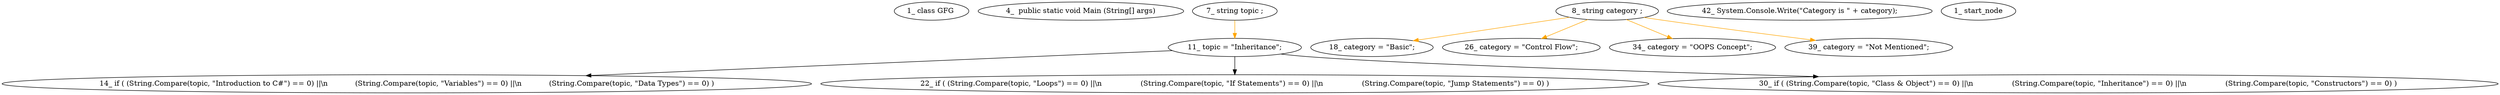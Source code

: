 digraph  {
6 [label="1_\ class\ GFG\ ", type_label=class_declaration];
9 [label="4_\ \ public\ static\ void\ Main\ \(String\[\]\ args\)", type_label=method_declaration];
21 [label="7_\ string\ topic\ ;", type_label=local_declaration];
26 [label="8_\ string\ category\ ;", type_label=local_declaration];
31 [label="11_\ topic\ =\ \"Inheritance\";", type_label=expression_statement];
36 [label="14_\ if\ \(\ \(String\.Compare\(topic,\ \"Introduction\ to\ C\#\"\)\ ==\ 0\)\ \|\|\\n\ \ \ \ \ \ \ \ \ \ \ \ \(String\.Compare\(topic,\ \"Variables\"\)\ ==\ 0\)\ \|\|\\n\ \ \ \ \ \ \ \ \ \ \ \ \(String\.Compare\(topic,\ \"Data\ Types\"\)\ ==\ 0\)\ \)", type_label=if];
76 [label="18_\ category\ =\ \"Basic\";", type_label=expression_statement];
81 [label="22_\ if\ \(\ \(String\.Compare\(topic,\ \"Loops\"\)\ ==\ 0\)\ \|\|\\n\ \ \ \ \ \ \ \ \ \ \ \ \ \ \ \ \ \(String\.Compare\(topic,\ \"If\ Statements\"\)\ ==\ 0\)\ \|\|\\n\ \ \ \ \ \ \ \ \ \ \ \ \ \ \ \ \ \(String\.Compare\(topic,\ \"Jump\ Statements\"\)\ ==\ 0\)\ \)", type_label=if];
121 [label="26_\ category\ =\ \"Control\ Flow\";", type_label=expression_statement];
126 [label="30_\ if\ \(\ \(String\.Compare\(topic,\ \"Class\ \&\ Object\"\)\ ==\ 0\)\ \|\|\\n\ \ \ \ \ \ \ \ \ \ \ \ \ \ \ \ \ \(String\.Compare\(topic,\ \"Inheritance\"\)\ ==\ 0\)\ \|\|\\n\ \ \ \ \ \ \ \ \ \ \ \ \ \ \ \ \ \(String\.Compare\(topic,\ \"Constructors\"\)\ ==\ 0\)\ \)", type_label=if];
166 [label="34_\ category\ =\ \"OOPS\ Concept\";", type_label=expression_statement];
172 [label="39_\ category\ =\ \"Not\ Mentioned\";", type_label=expression_statement];
177 [label="42_\ System\.Console\.Write\(\"Category\ is\ \"\ \+\ category\);", type_label=expression_statement];
1 [label="1_\ start_node", type_label=start];
21 -> 31  [color=orange, key=0];
26 -> 76  [color=orange, key=0];
26 -> 121  [color=orange, key=0];
26 -> 166  [color=orange, key=0];
26 -> 172  [color=orange, key=0];
31 -> 36  [key=0, used_def=topic];
31 -> 81  [key=0, used_def=topic];
31 -> 126  [key=0, used_def=topic];
}
